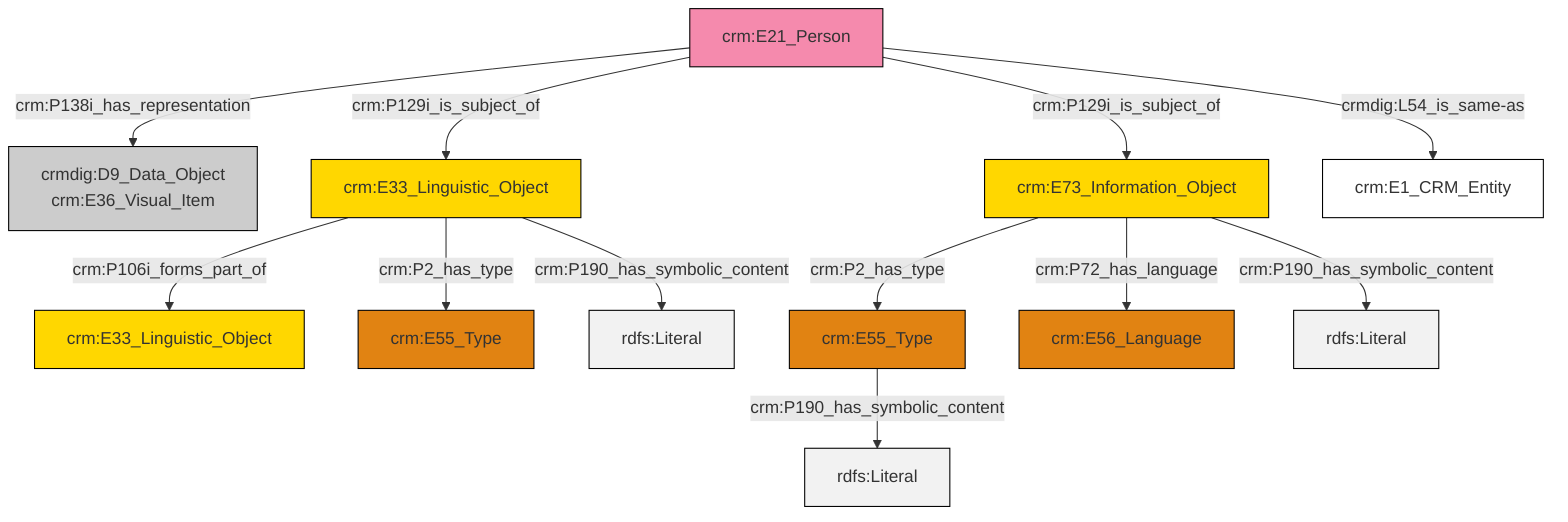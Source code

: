 graph TD
classDef Literal fill:#f2f2f2,stroke:#000000;
classDef CRM_Entity fill:#FFFFFF,stroke:#000000;
classDef Temporal_Entity fill:#00C9E6, stroke:#000000;
classDef Type fill:#E18312, stroke:#000000;
classDef Time-Span fill:#2C9C91, stroke:#000000;
classDef Appellation fill:#FFEB7F, stroke:#000000;
classDef Place fill:#008836, stroke:#000000;
classDef Persistent_Item fill:#B266B2, stroke:#000000;
classDef Conceptual_Object fill:#FFD700, stroke:#000000;
classDef Physical_Thing fill:#D2B48C, stroke:#000000;
classDef Actor fill:#f58aad, stroke:#000000;
classDef PC_Classes fill:#4ce600, stroke:#000000;
classDef Multi fill:#cccccc,stroke:#000000;

2["crm:E21_Person"]:::Actor -->|crm:P138i_has_representation| 3["crmdig:D9_Data_Object<br>crm:E36_Visual_Item"]:::Multi
4["crm:E73_Information_Object"]:::Conceptual_Object -->|crm:P2_has_type| 5["crm:E55_Type"]:::Type
2["crm:E21_Person"]:::Actor -->|crm:P129i_is_subject_of| 6["crm:E33_Linguistic_Object"]:::Conceptual_Object
2["crm:E21_Person"]:::Actor -->|crm:P129i_is_subject_of| 4["crm:E73_Information_Object"]:::Conceptual_Object
6["crm:E33_Linguistic_Object"]:::Conceptual_Object -->|crm:P106i_forms_part_of| 8["crm:E33_Linguistic_Object"]:::Conceptual_Object
2["crm:E21_Person"]:::Actor -->|crmdig:L54_is_same-as| 9["crm:E1_CRM_Entity"]:::CRM_Entity
4["crm:E73_Information_Object"]:::Conceptual_Object -->|crm:P72_has_language| 0["crm:E56_Language"]:::Type
6["crm:E33_Linguistic_Object"]:::Conceptual_Object -->|crm:P2_has_type| 13["crm:E55_Type"]:::Type
4["crm:E73_Information_Object"]:::Conceptual_Object -->|crm:P190_has_symbolic_content| 15[rdfs:Literal]:::Literal
6["crm:E33_Linguistic_Object"]:::Conceptual_Object -->|crm:P190_has_symbolic_content| 16[rdfs:Literal]:::Literal
5["crm:E55_Type"]:::Type -->|crm:P190_has_symbolic_content| 20[rdfs:Literal]:::Literal